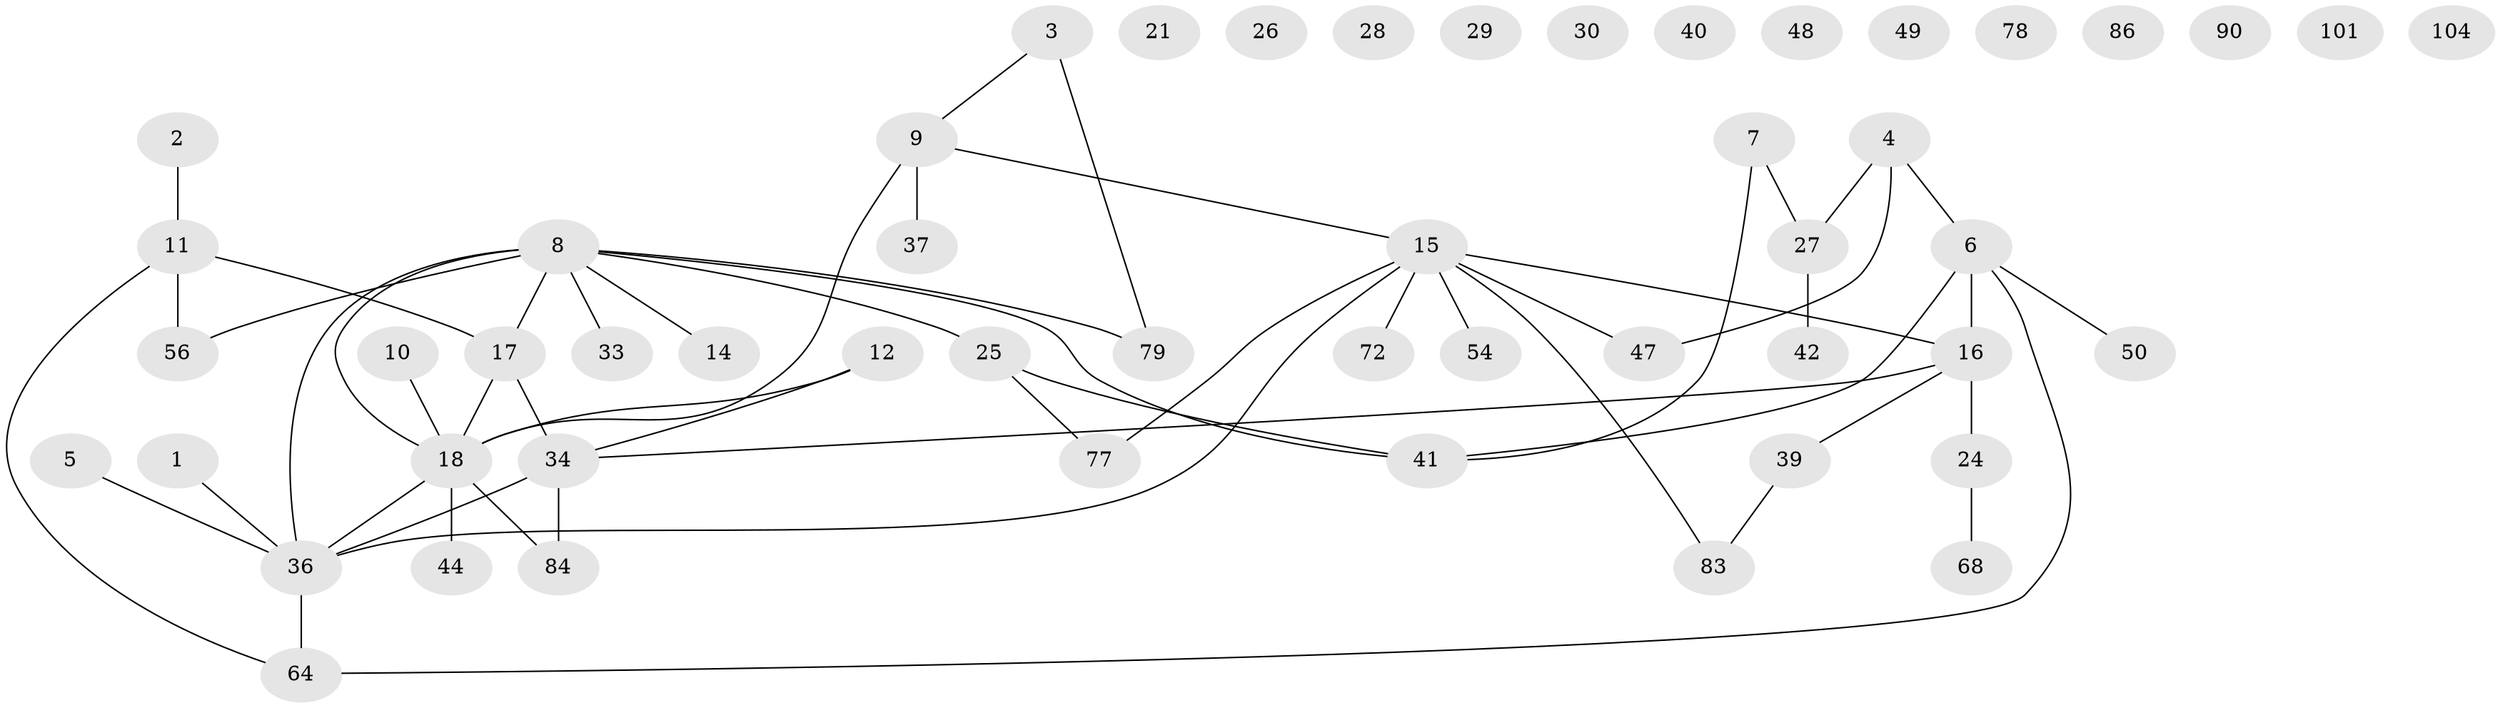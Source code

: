 // original degree distribution, {1: 0.27884615384615385, 2: 0.27884615384615385, 3: 0.125, 4: 0.1346153846153846, 7: 0.009615384615384616, 0: 0.09615384615384616, 5: 0.0673076923076923, 6: 0.009615384615384616}
// Generated by graph-tools (version 1.1) at 2025/13/03/09/25 04:13:11]
// undirected, 52 vertices, 55 edges
graph export_dot {
graph [start="1"]
  node [color=gray90,style=filled];
  1;
  2 [super="+82"];
  3 [super="+70+51"];
  4 [super="+38"];
  5;
  6 [super="+71"];
  7 [super="+13"];
  8 [super="+63+20+23"];
  9 [super="+55+102"];
  10;
  11 [super="+74"];
  12;
  14;
  15 [super="+103+85+60"];
  16 [super="+76"];
  17 [super="+75+31"];
  18 [super="+69+22+19+88+52"];
  21;
  24 [super="+66"];
  25 [super="+35"];
  26;
  27 [super="+53+32+58"];
  28;
  29 [super="+97"];
  30 [super="+67"];
  33;
  34 [super="+46"];
  36 [super="+61+59+43"];
  37;
  39;
  40;
  41;
  42;
  44;
  47;
  48;
  49;
  50 [super="+62"];
  54 [super="+98"];
  56 [super="+87"];
  64;
  68;
  72;
  77;
  78;
  79;
  83;
  84;
  86 [super="+91"];
  90;
  101;
  104;
  1 -- 36;
  2 -- 11;
  3 -- 9;
  3 -- 79;
  4 -- 6;
  4 -- 27;
  4 -- 47;
  5 -- 36 [weight=2];
  6 -- 64;
  6 -- 16;
  6 -- 41;
  6 -- 50;
  7 -- 41;
  7 -- 27;
  8 -- 18;
  8 -- 79;
  8 -- 36 [weight=2];
  8 -- 33;
  8 -- 41;
  8 -- 14;
  8 -- 25;
  8 -- 17;
  8 -- 56;
  9 -- 18 [weight=2];
  9 -- 37;
  9 -- 15;
  10 -- 18;
  11 -- 64;
  11 -- 17;
  11 -- 56 [weight=2];
  12 -- 34;
  12 -- 18;
  15 -- 16;
  15 -- 72;
  15 -- 47;
  15 -- 77;
  15 -- 83;
  15 -- 54;
  15 -- 36;
  16 -- 24;
  16 -- 34 [weight=2];
  16 -- 39;
  17 -- 34;
  17 -- 18;
  18 -- 44;
  18 -- 36 [weight=2];
  18 -- 84;
  24 -- 68;
  25 -- 41;
  25 -- 77;
  27 -- 42;
  34 -- 84;
  34 -- 36 [weight=2];
  36 -- 64;
  39 -- 83;
}
